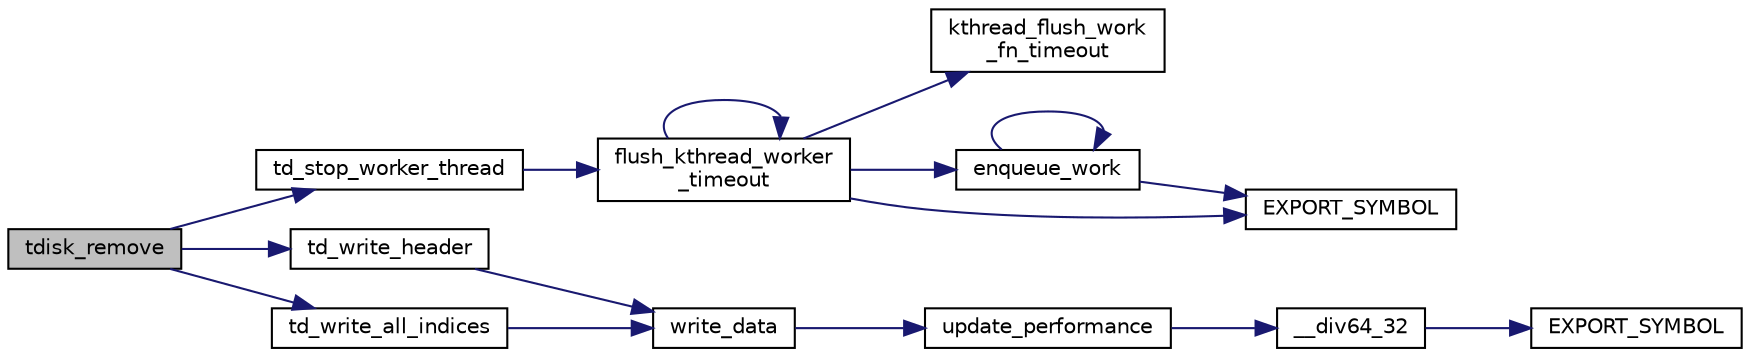 digraph "tdisk_remove"
{
  edge [fontname="Helvetica",fontsize="10",labelfontname="Helvetica",labelfontsize="10"];
  node [fontname="Helvetica",fontsize="10",shape=record];
  rankdir="LR";
  Node1 [label="tdisk_remove",height=0.2,width=0.4,color="black", fillcolor="grey75", style="filled", fontcolor="black"];
  Node1 -> Node2 [color="midnightblue",fontsize="10",style="solid",fontname="Helvetica"];
  Node2 [label="td_stop_worker_thread",height=0.2,width=0.4,color="black", fillcolor="white", style="filled",URL="$tdisk_8c.html#a28059be4f864c9f6afaaebb5143b29a6",tooltip="Stops the worker thread. "];
  Node2 -> Node3 [color="midnightblue",fontsize="10",style="solid",fontname="Helvetica"];
  Node3 [label="flush_kthread_worker\l_timeout",height=0.2,width=0.4,color="black", fillcolor="white", style="filled",URL="$worker__timeout_8c.html#a667bdbacc0627bd22a46710e5eb66c0b",tooltip="Flushes the given worker thread. "];
  Node3 -> Node4 [color="midnightblue",fontsize="10",style="solid",fontname="Helvetica"];
  Node4 [label="kthread_flush_work\l_fn_timeout",height=0.2,width=0.4,color="black", fillcolor="white", style="filled",URL="$worker__timeout_8c.html#a9cb5d7f5650cedfe0249a116d574ed76",tooltip="This function is called for the flush work. "];
  Node3 -> Node5 [color="midnightblue",fontsize="10",style="solid",fontname="Helvetica"];
  Node5 [label="enqueue_work",height=0.2,width=0.4,color="black", fillcolor="white", style="filled",URL="$worker__timeout_8c.html#a28894745c062aff814a8438ca2342fc1",tooltip="This function is used to insert a work into the wor queue. "];
  Node5 -> Node6 [color="midnightblue",fontsize="10",style="solid",fontname="Helvetica"];
  Node6 [label="EXPORT_SYMBOL",height=0.2,width=0.4,color="black", fillcolor="white", style="filled",URL="$worker__timeout_8c.html#a62b9c89dd0ee9cfa04c1b1eabd734db9"];
  Node5 -> Node5 [color="midnightblue",fontsize="10",style="solid",fontname="Helvetica"];
  Node3 -> Node6 [color="midnightblue",fontsize="10",style="solid",fontname="Helvetica"];
  Node3 -> Node3 [color="midnightblue",fontsize="10",style="solid",fontname="Helvetica"];
  Node1 -> Node7 [color="midnightblue",fontsize="10",style="solid",fontname="Helvetica"];
  Node7 [label="td_write_header",height=0.2,width=0.4,color="black", fillcolor="white", style="filled",URL="$tdisk_8c.html#a3bf9aa5806e550a172fad50351f00d43",tooltip="Writes the td header to the given device and measures the disk performance if perf != NULL..."];
  Node7 -> Node8 [color="midnightblue",fontsize="10",style="solid",fontname="Helvetica"];
  Node8 [label="write_data",height=0.2,width=0.4,color="black", fillcolor="white", style="filled",URL="$tdisk__device__operations_8h.html#a7416ee55b81815dc405f452977f280f1",tooltip="tDisk Driver "];
  Node8 -> Node9 [color="midnightblue",fontsize="10",style="solid",fontname="Helvetica"];
  Node9 [label="update_performance",height=0.2,width=0.4,color="black", fillcolor="white", style="filled",URL="$tdisk__performance_8h.html#ae00201ef33f2b28f394b7e60f29f1452",tooltip="This function updates the performance data of the given performacen data. "];
  Node9 -> Node10 [color="midnightblue",fontsize="10",style="solid",fontname="Helvetica"];
  Node10 [label="__div64_32",height=0.2,width=0.4,color="black", fillcolor="white", style="filled",URL="$helpers_8c.html#aff7dbb9c60a4d1c2a3648918d7d083e6"];
  Node10 -> Node11 [color="midnightblue",fontsize="10",style="solid",fontname="Helvetica"];
  Node11 [label="EXPORT_SYMBOL",height=0.2,width=0.4,color="black", fillcolor="white", style="filled",URL="$helpers_8c.html#a6b260ca72a53d15fc7e64d9b70d46d96"];
  Node1 -> Node12 [color="midnightblue",fontsize="10",style="solid",fontname="Helvetica"];
  Node12 [label="td_write_all_indices",height=0.2,width=0.4,color="black", fillcolor="white", style="filled",URL="$tdisk_8c.html#a3d3def15917c648547ea4e4ab3394317",tooltip="Writes all the sector indices to the device. "];
  Node12 -> Node8 [color="midnightblue",fontsize="10",style="solid",fontname="Helvetica"];
}
